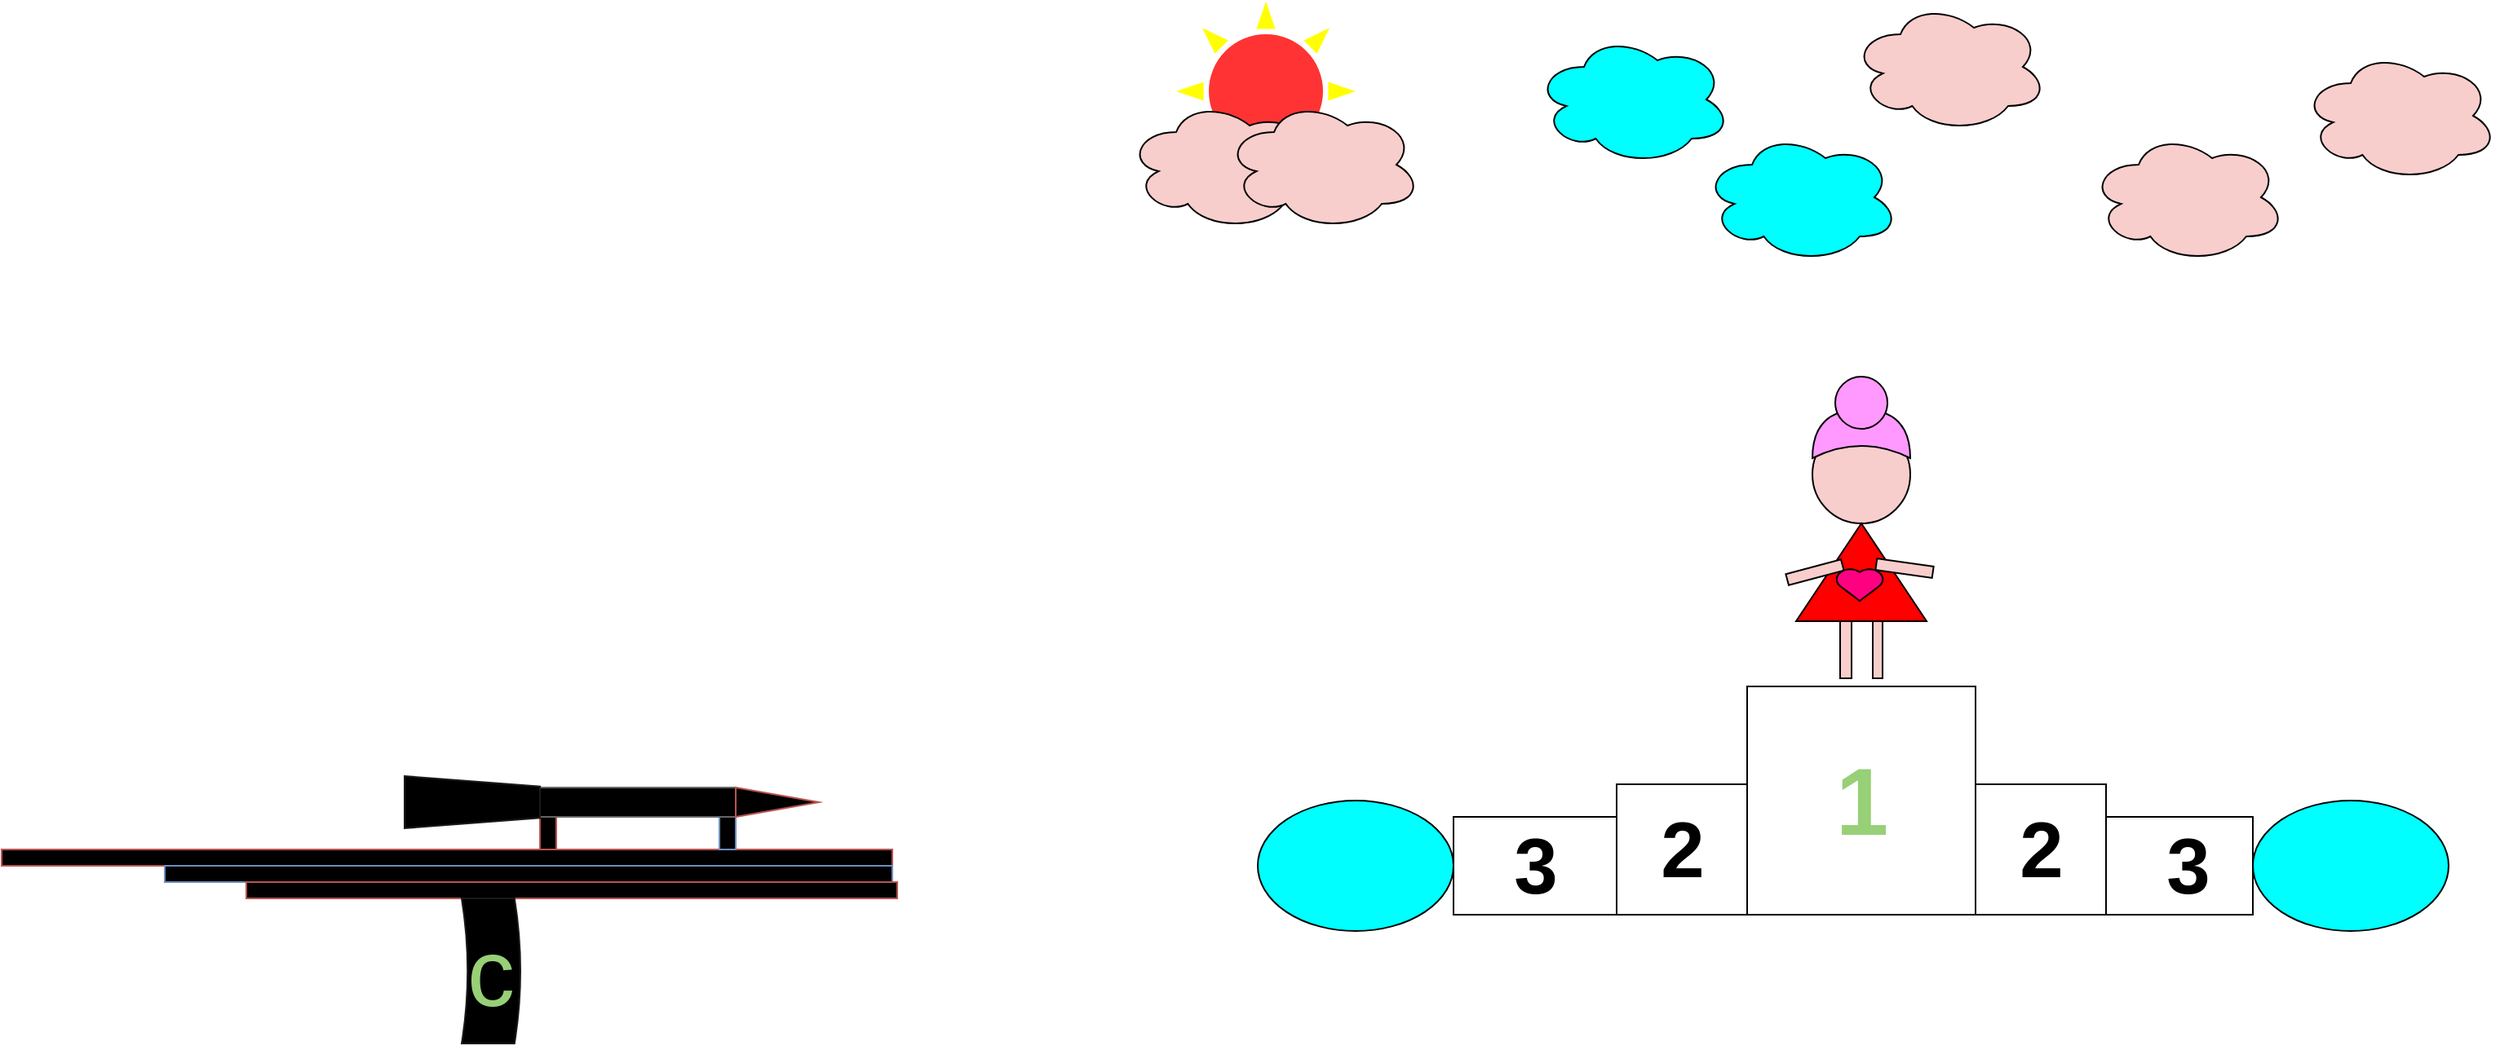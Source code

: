 <mxfile version="12.8.8" type="github">
  <diagram id="wI63MmQ68koySXtprvD7" name="第 1 页">
    <mxGraphModel dx="1773" dy="625" grid="0" gridSize="10" guides="1" tooltips="1" connect="1" arrows="1" fold="1" page="1" pageScale="1" pageWidth="827" pageHeight="1169" math="0" shadow="0">
      <root>
        <mxCell id="0" />
        <mxCell id="1" parent="0" />
        <mxCell id="GBKurf3LtBJvcDkh6TC3-5" value="" style="whiteSpace=wrap;html=1;aspect=fixed;" vertex="1" parent="1">
          <mxGeometry x="350" y="420" width="140" height="140" as="geometry" />
        </mxCell>
        <mxCell id="GBKurf3LtBJvcDkh6TC3-6" value="" style="whiteSpace=wrap;html=1;aspect=fixed;" vertex="1" parent="1">
          <mxGeometry x="490" y="480" width="80" height="80" as="geometry" />
        </mxCell>
        <mxCell id="GBKurf3LtBJvcDkh6TC3-7" value="" style="whiteSpace=wrap;html=1;aspect=fixed;" vertex="1" parent="1">
          <mxGeometry x="270" y="480" width="80" height="80" as="geometry" />
        </mxCell>
        <mxCell id="GBKurf3LtBJvcDkh6TC3-8" value="" style="rounded=0;whiteSpace=wrap;html=1;" vertex="1" parent="1">
          <mxGeometry x="570" y="500" width="90" height="60" as="geometry" />
        </mxCell>
        <mxCell id="GBKurf3LtBJvcDkh6TC3-10" value="" style="rounded=0;whiteSpace=wrap;html=1;" vertex="1" parent="1">
          <mxGeometry x="170" y="500" width="100" height="60" as="geometry" />
        </mxCell>
        <mxCell id="GBKurf3LtBJvcDkh6TC3-26" value="" style="ellipse;whiteSpace=wrap;html=1;aspect=fixed;fillColor=#F8CECC;" vertex="1" parent="1">
          <mxGeometry x="390" y="260" width="60" height="60" as="geometry" />
        </mxCell>
        <mxCell id="GBKurf3LtBJvcDkh6TC3-28" value="" style="triangle;whiteSpace=wrap;html=1;direction=north;fillColor=#FF0000;" vertex="1" parent="1">
          <mxGeometry x="380" y="320" width="80" height="60" as="geometry" />
        </mxCell>
        <mxCell id="GBKurf3LtBJvcDkh6TC3-29" value="" style="rounded=0;whiteSpace=wrap;html=1;direction=south;fillColor=#F8CECC;" vertex="1" parent="1">
          <mxGeometry x="407" y="380" width="7" height="35" as="geometry" />
        </mxCell>
        <mxCell id="GBKurf3LtBJvcDkh6TC3-30" value="" style="rounded=0;whiteSpace=wrap;html=1;direction=south;fillColor=#F8CECC;" vertex="1" parent="1">
          <mxGeometry x="427" y="380" width="6" height="35" as="geometry" />
        </mxCell>
        <mxCell id="GBKurf3LtBJvcDkh6TC3-37" value="" style="verticalLabelPosition=bottom;verticalAlign=top;html=1;shape=mxgraph.basic.sun;fillColor=#FFFF00;strokeColor=none;" vertex="1" parent="1">
          <mxGeometry width="110" height="110" as="geometry" />
        </mxCell>
        <mxCell id="GBKurf3LtBJvcDkh6TC3-38" value="" style="ellipse;whiteSpace=wrap;html=1;aspect=fixed;fillColor=#FF3333;strokeColor=none;" vertex="1" parent="1">
          <mxGeometry x="20" y="20" width="70" height="70" as="geometry" />
        </mxCell>
        <mxCell id="GBKurf3LtBJvcDkh6TC3-39" value="2" style="text;html=1;align=center;verticalAlign=middle;resizable=0;points=[];autosize=1;strokeWidth=3;fontStyle=1;fontSize=48;" vertex="1" parent="1">
          <mxGeometry x="290" y="490" width="40" height="60" as="geometry" />
        </mxCell>
        <mxCell id="GBKurf3LtBJvcDkh6TC3-40" value="2" style="text;html=1;align=center;verticalAlign=middle;resizable=0;points=[];autosize=1;strokeWidth=3;fontStyle=1;fontSize=48;" vertex="1" parent="1">
          <mxGeometry x="510" y="490" width="40" height="60" as="geometry" />
        </mxCell>
        <mxCell id="GBKurf3LtBJvcDkh6TC3-41" value="3" style="text;html=1;align=center;verticalAlign=middle;resizable=0;points=[];autosize=1;strokeWidth=3;fontStyle=1;fontSize=48;" vertex="1" parent="1">
          <mxGeometry x="200" y="500" width="40" height="60" as="geometry" />
        </mxCell>
        <mxCell id="GBKurf3LtBJvcDkh6TC3-43" value="3" style="text;html=1;align=center;verticalAlign=middle;resizable=0;points=[];autosize=1;strokeWidth=3;fontStyle=1;fontSize=48;" vertex="1" parent="1">
          <mxGeometry x="600" y="500" width="40" height="60" as="geometry" />
        </mxCell>
        <mxCell id="GBKurf3LtBJvcDkh6TC3-44" value="1" style="text;html=1;align=center;verticalAlign=middle;resizable=0;points=[];autosize=1;strokeWidth=3;fontStyle=1;fontSize=58;fontColor=#97D077;" vertex="1" parent="1">
          <mxGeometry x="395" y="450" width="50" height="80" as="geometry" />
        </mxCell>
        <mxCell id="GBKurf3LtBJvcDkh6TC3-47" value="" style="rounded=0;whiteSpace=wrap;html=1;direction=south;rotation=75;fillColor=#F8CECC;" vertex="1" parent="1">
          <mxGeometry x="388" y="332.5" width="7" height="35" as="geometry" />
        </mxCell>
        <mxCell id="GBKurf3LtBJvcDkh6TC3-50" value="" style="rounded=0;whiteSpace=wrap;html=1;direction=south;rotation=98;fillColor=#F8CECC;" vertex="1" parent="1">
          <mxGeometry x="443" y="330" width="7" height="35" as="geometry" />
        </mxCell>
        <mxCell id="GBKurf3LtBJvcDkh6TC3-52" value="" style="shape=xor;whiteSpace=wrap;html=1;strokeColor=#000000;strokeWidth=1;fillColor=#FF99FF;fontSize=58;fontColor=#97D077;direction=north;" vertex="1" parent="1">
          <mxGeometry x="390" y="250" width="60" height="30" as="geometry" />
        </mxCell>
        <mxCell id="GBKurf3LtBJvcDkh6TC3-53" value="" style="ellipse;whiteSpace=wrap;html=1;aspect=fixed;strokeColor=#000000;strokeWidth=1;fillColor=#FF99FF;fontSize=58;fontColor=#97D077;" vertex="1" parent="1">
          <mxGeometry x="404" y="230" width="32" height="32" as="geometry" />
        </mxCell>
        <mxCell id="GBKurf3LtBJvcDkh6TC3-54" value="" style="verticalLabelPosition=bottom;verticalAlign=top;html=1;shape=mxgraph.basic.heart;strokeColor=#000000;strokeWidth=1;fillColor=#FF0080;fontSize=58;fontColor=#97D077;" vertex="1" parent="1">
          <mxGeometry x="404" y="347.5" width="30" height="20" as="geometry" />
        </mxCell>
        <mxCell id="GBKurf3LtBJvcDkh6TC3-64" value="" style="ellipse;whiteSpace=wrap;html=1;strokeColor=#000000;strokeWidth=1;fillColor=#00FFFF;fontSize=58;fontColor=#97D077;" vertex="1" parent="1">
          <mxGeometry x="50" y="490" width="120" height="80" as="geometry" />
        </mxCell>
        <mxCell id="GBKurf3LtBJvcDkh6TC3-65" value="" style="ellipse;whiteSpace=wrap;html=1;strokeColor=#000000;strokeWidth=1;fillColor=#00FFFF;fontSize=58;fontColor=#97D077;" vertex="1" parent="1">
          <mxGeometry x="660" y="490" width="120" height="80" as="geometry" />
        </mxCell>
        <mxCell id="GBKurf3LtBJvcDkh6TC3-66" value="" style="ellipse;shape=cloud;whiteSpace=wrap;html=1;strokeColor=#000000;strokeWidth=1;fillColor=#F8CECC;fontSize=58;fontColor=#97D077;" vertex="1" parent="1">
          <mxGeometry x="-30" y="60" width="120" height="80" as="geometry" />
        </mxCell>
        <mxCell id="GBKurf3LtBJvcDkh6TC3-67" value="" style="ellipse;shape=cloud;whiteSpace=wrap;html=1;strokeColor=#000000;strokeWidth=1;fillColor=#00FFFF;fontSize=58;fontColor=#97D077;" vertex="1" parent="1">
          <mxGeometry x="323" y="80" width="120" height="80" as="geometry" />
        </mxCell>
        <mxCell id="GBKurf3LtBJvcDkh6TC3-68" value="" style="ellipse;shape=cloud;whiteSpace=wrap;html=1;strokeColor=#000000;strokeWidth=1;fillColor=#F8CECC;fontSize=58;fontColor=#97D077;" vertex="1" parent="1">
          <mxGeometry x="560" y="80" width="120" height="80" as="geometry" />
        </mxCell>
        <mxCell id="GBKurf3LtBJvcDkh6TC3-69" value="" style="ellipse;shape=cloud;whiteSpace=wrap;html=1;strokeColor=#000000;strokeWidth=1;fillColor=#F8CECC;fontSize=58;fontColor=#97D077;" vertex="1" parent="1">
          <mxGeometry x="690" y="30" width="120" height="80" as="geometry" />
        </mxCell>
        <mxCell id="GBKurf3LtBJvcDkh6TC3-70" value="" style="ellipse;shape=cloud;whiteSpace=wrap;html=1;strokeColor=#000000;strokeWidth=1;fillColor=#F8CECC;fontSize=58;fontColor=#97D077;" vertex="1" parent="1">
          <mxGeometry x="414" width="120" height="80" as="geometry" />
        </mxCell>
        <mxCell id="GBKurf3LtBJvcDkh6TC3-71" value="" style="ellipse;shape=cloud;whiteSpace=wrap;html=1;strokeColor=#000000;strokeWidth=1;fillColor=#F8CECC;fontSize=58;fontColor=#97D077;" vertex="1" parent="1">
          <mxGeometry x="30" y="60" width="120" height="80" as="geometry" />
        </mxCell>
        <mxCell id="GBKurf3LtBJvcDkh6TC3-73" value="" style="ellipse;shape=cloud;whiteSpace=wrap;html=1;strokeColor=#000000;strokeWidth=1;fillColor=#00FFFF;fontSize=58;fontColor=#97D077;" vertex="1" parent="1">
          <mxGeometry x="220" y="20" width="120" height="80" as="geometry" />
        </mxCell>
        <mxCell id="GBKurf3LtBJvcDkh6TC3-83" value="&lt;span style=&quot;color: rgba(0 , 0 , 0 , 0) ; font-family: monospace ; font-size: 0px ; white-space: nowrap&quot;&gt;%3CmxGraphModel%3E%3Croot%3E%3CmxCell%20id%3D%220%22%2F%3E%3CmxCell%20id%3D%221%22%20parent%3D%220%22%2F%3E%3CmxCell%20id%3D%222%22%20value%3D%22%22%20style%3D%22rounded%3D0%3BwhiteSpace%3Dwrap%3Bhtml%3D1%3BstrokeColor%3D%23000000%3BstrokeWidth%3D1%3BfillColor%3Dnone%3BfontSize%3D58%3BfontColor%3D%2397D077%3B%22%20vertex%3D%221%22%20parent%3D%221%22%3E%3CmxGeometry%20x%3D%22-640%22%20y%3D%22520%22%20width%3D%22450%22%20height%3D%2210%22%20as%3D%22geometry%22%2F%3E%3C%2FmxCell%3E%3C%2Froot%3E%3C%2FmxGraphModel%3&lt;/span&gt;" style="rounded=0;whiteSpace=wrap;html=1;strokeColor=#b85450;strokeWidth=1;fillColor=#000000;fontSize=58;" vertex="1" parent="1">
          <mxGeometry x="-720" y="520" width="546" height="10" as="geometry" />
        </mxCell>
        <mxCell id="GBKurf3LtBJvcDkh6TC3-88" value="&lt;span style=&quot;color: rgba(0 , 0 , 0 , 0) ; font-family: monospace ; font-size: 0px ; white-space: nowrap&quot;&gt;%3CmxGraphModel%3E%3Croot%3E%3CmxCell%20id%3D%220%22%2F%3E%3CmxCell%20id%3D%221%22%20parent%3D%220%22%2F%3E%3CmxCell%20id%3D%222%22%20value%3D%22%22%20style%3D%22rounded%3D0%3BwhiteSpace%3Dwrap%3Bhtml%3D1%3BstrokeColor%3D%23000000%3BstrokeWidth%3D1%3BfillColor%3Dnone%3BfontSize%3D58%3BfontColor%3D%2397D077%3B%22%20vertex%3D%221%22%20parent%3D%221%22%3E%3CmxGeometry%20x%3D%22-640%22%20y%3D%22520%22%20width%3D%22450%22%20height%3D%2210%22%20as%3D%22geometry%22%2F%3E%3C%2FmxCell%3E%3C%2Froot%3E%3C%2FmxGraphModel%3&lt;/span&gt;" style="rounded=0;whiteSpace=wrap;html=1;strokeColor=#6c8ebf;strokeWidth=1;fillColor=#000000;fontSize=58;" vertex="1" parent="1">
          <mxGeometry x="-620" y="530" width="446" height="10" as="geometry" />
        </mxCell>
        <mxCell id="GBKurf3LtBJvcDkh6TC3-89" value="&lt;span style=&quot;color: rgba(0 , 0 , 0 , 0) ; font-family: monospace ; font-size: 0px ; white-space: nowrap&quot;&gt;cc&lt;/span&gt;&lt;span style=&quot;color: rgba(0 , 0 , 0 , 0) ; font-family: monospace ; font-size: 0px ; white-space: nowrap&quot;&gt;%3CmxGraphModel%3E%3Croot%3E%3CmxCell%20id%3D%220%22%2F%3E%3CmxCell%20id%3D%221%22%20parent%3D%220%22%2F%3E%3CmxCell%20id%3D%222%22%20value%3D%22%26lt%3Bspan%20style%3D%26quot%3Bcolor%3A%20rgba(0%20%2C%200%20%2C%200%20%2C%200)%20%3B%20font-family%3A%20monospace%20%3B%20font-size%3A%200px%20%3B%20white-space%3A%20nowrap%26quot%3B%26gt%3B%253CmxGraphModel%253E%253Croot%253E%253CmxCell%2520id%253D%25220%2522%252F%253E%253CmxCell%2520id%253D%25221%2522%2520parent%253D%25220%2522%252F%253E%253CmxCell%2520id%253D%25222%2522%2520value%253D%2522%2522%2520style%253D%2522rounded%253D0%253BwhiteSpace%253Dwrap%253Bhtml%253D1%253BstrokeColor%253D%2523000000%253BstrokeWidth%253D1%253BfillColor%253Dnone%253BfontSize%253D58%253BfontColor%253D%252397D077%253B%2522%2520vertex%253D%25221%2522%2520parent%253D%25221%2522%253E%253CmxGeometry%2520x%253D%2522-640%2522%2520y%253D%2522520%2522%2520width%253D%2522450%2522%2520height%253D%252210%2522%2520as%253D%2522geometry%2522%252F%253E%253C%252FmxCell%253E%253C%252Froot%253E%253C%252FmxGraphModel%253%26lt%3B%2Fspan%26gt%3B%22%20style%3D%22rounded%3D0%3BwhiteSpace%3Dwrap%3Bhtml%3D1%3BstrokeColor%3D%23000000%3BstrokeWidth%3D1%3BfillColor%3Dnone%3BfontSize%3D58%3BfontColor%3D%2397D077%3B%22%20vertex%3D%221%22%20parent%3D%221%22%3E%3CmxGeometry%20x%3D%22-620%22%20y%3D%22540%22%20width%3D%22450%22%20height%3D%2210%22%20as%3D%22geometry%22%2F%3E%3C%2FmxCell%3E%3C%2Froot%3E%3C%2FmxGraphModel%3E&lt;/span&gt;&lt;span style=&quot;color: rgba(0 , 0 , 0 , 0) ; font-family: monospace ; font-size: 0px ; white-space: nowrap&quot;&gt;%3CmxGraphModel%3E%3Croot%3E%3CmxCell%20id%3D%220%22%2F%3E%3CmxCell%20id%3D%221%22%20parent%3D%220%22%2F%3E%3CmxCell%20id%3D%222%22%20value%3D%22%26lt%3Bspan%20style%3D%26quot%3Bcolor%3A%20rgba(0%20%2C%200%20%2C%200%20%2C%200)%20%3B%20font-family%3A%20monospace%20%3B%20font-size%3A%200px%20%3B%20white-space%3A%20nowrap%26quot%3B%26gt%3B%253CmxGraphModel%253E%253Croot%253E%253CmxCell%2520id%253D%25220%2522%252F%253E%253CmxCell%2520id%253D%25221%2522%2520parent%253D%25220%2522%252F%253E%253CmxCell%2520id%253D%25222%2522%2520value%253D%2522%2522%2520style%253D%2522rounded%253D0%253BwhiteSpace%253Dwrap%253Bhtml%253D1%253BstrokeColor%253D%2523000000%253BstrokeWidth%253D1%253BfillColor%253Dnone%253BfontSize%253D58%253BfontColor%253D%252397D077%253B%2522%2520vertex%253D%25221%2522%2520parent%253D%25221%2522%253E%253CmxGeometry%2520x%253D%2522-640%2522%2520y%253D%2522520%2522%2520width%253D%2522450%2522%2520height%253D%252210%2522%2520as%253D%2522geometry%2522%252F%253E%253C%252FmxCell%253E%253C%252Froot%253E%253C%252FmxGraphModel%253%26lt%3B%2Fspan%26gt%3B%22%20style%3D%22rounded%3D0%3BwhiteSpace%3Dwrap%3Bhtml%3D1%3BstrokeColor%3D%23000000%3BstrokeWidth%3D1%3BfillColor%3Dnone%3BfontSize%3D58%3BfontColor%3D%2397D077%3B%22%20vertex%3D%221%22%20parent%3D%221%22%3E%3CmxGeometry%20x%3D%22-620%22%20y%3D%22540%22%20width%3D%22450%22%20height%3D%2210%22%20as%3D%22geometry%22%2F%3E%3C%2FmxCell%3E%3C%2Froot%3E%3C%2FmxGraphModel%3E&lt;/span&gt;&lt;span style=&quot;color: rgba(0 , 0 , 0 , 0) ; font-family: monospace ; font-size: 0px ; white-space: nowrap&quot;&gt;%3CmxGraphModel%3E%3Croot%3E%3CmxCell%20id%3D%220%22%2F%3E%3CmxCell%20id%3D%221%22%20parent%3D%220%22%2F%3E%3CmxCell%20id%3D%222%22%20value%3D%22%26lt%3Bspan%20style%3D%26quot%3Bcolor%3A%20rgba(0%20%2C%200%20%2C%200%20%2C%200)%20%3B%20font-family%3A%20monospace%20%3B%20font-size%3A%200px%20%3B%20white-space%3A%20nowrap%26quot%3B%26gt%3B%253CmxGraphModel%253E%253Croot%253E%253CmxCell%2520id%253D%25220%2522%252F%253E%253CmxCell%2520id%253D%25221%2522%2520parent%253D%25220%2522%252F%253E%253CmxCell%2520id%253D%25222%2522%2520value%253D%2522%2522%2520style%253D%2522rounded%253D0%253BwhiteSpace%253Dwrap%253Bhtml%253D1%253BstrokeColor%253D%2523000000%253BstrokeWidth%253D1%253BfillColor%253Dnone%253BfontSize%253D58%253BfontColor%253D%252397D077%253B%2522%2520vertex%253D%25221%2522%2520parent%253D%25221%2522%253E%253CmxGeometry%2520x%253D%2522-640%2522%2520y%253D%2522520%2522%2520width%253D%2522450%2522%2520height%253D%252210%2522%2520as%253D%2522geometry%2522%252F%253E%253C%252FmxCell%253E%253C%252Froot%253E%253C%252FmxGraphModel%253%26lt%3B%2Fspan%26gt%3B%22%20style%3D%22rounded%3D0%3BwhiteSpace%3Dwrap%3Bhtml%3D1%3BstrokeColor%3D%23000000%3BstrokeWidth%3D1%3BfillColor%3Dnone%3BfontSize%3D58%3BfontColor%3D%2397D077%3B%22%20vertex%3D%221%22%20parent%3D%221%22%3E%3CmxGeometry%20x%3D%22-620%22%20y%3D%22540%22%20width%3D%22450%22%20height%3D%2210%22%20as%3D%22geometry%22%2F%3E%3C%2FmxCell%3E%3C%2Froot%3E%3C%2FmxGraphModel%3E&lt;/span&gt;&lt;span style=&quot;color: rgba(0 , 0 , 0 , 0) ; font-family: monospace ; font-size: 0px ; white-space: nowrap&quot;&gt;%3CmxGraphModel%3E%3Croot%3E%3CmxCell%20id%3D%220%22%2F%3E%3CmxCell%20id%3D%221%22%20parent%3D%220%22%2F%3E%3CmxCell%20id%3D%222%22%20value%3D%22%26lt%3Bspan%20style%3D%26quot%3Bcolor%3A%20rgba(0%20%2C%200%20%2C%200%20%2C%200)%20%3B%20font-family%3A%20monospace%20%3B%20font-size%3A%200px%20%3B%20white-space%3A%20nowrap%26quot%3B%26gt%3B%253CmxGraphModel%253E%253Croot%253E%253CmxCell%2520id%253D%25220%2522%252F%253E%253CmxCell%2520id%253D%25221%2522%2520parent%253D%25220%2522%252F%253E%253CmxCell%2520id%253D%25222%2522%2520value%253D%2522%2522%2520style%253D%2522rounded%253D0%253BwhiteSpace%253Dwrap%253Bhtml%253D1%253BstrokeColor%253D%2523000000%253BstrokeWidth%253D1%253BfillColor%253Dnone%253BfontSize%253D58%253BfontColor%253D%252397D077%253B%2522%2520vertex%253D%25221%2522%2520parent%253D%25221%2522%253E%253CmxGeometry%2520x%253D%2522-640%2522%2520y%253D%2522520%2522%2520width%253D%2522450%2522%2520height%253D%252210%2522%2520as%253D%2522geometry%2522%252F%253E%253C%252FmxCell%253E%253C%252Froot%253E%253C%252FmxGraphModel%253%26lt%3B%2Fspan%26gt%3B%22%20style%3D%22rounded%3D0%3BwhiteSpace%3Dwrap%3Bhtml%3D1%3BstrokeColor%3D%23000000%3BstrokeWidth%3D1%3BfillColor%3Dnone%3BfontSize%3D58%3BfontColor%3D%2397D077%3B%22%20vertex%3D%221%22%20parent%3D%221%22%3E%3CmxGeometry%20x%3D%22-620%22%20y%3D%22540%22%20width%3D%22450%22%20height%3D%2210%22%20as%3D%22geometry%22%2F%3E%3C%2FmxCell%3E%3C%2Froot%3E%3C%2FmxGraphModel%3E&lt;/span&gt;&lt;span style=&quot;color: rgba(0 , 0 , 0 , 0) ; font-family: monospace ; font-size: 0px ; white-space: nowrap&quot;&gt;%3CmxGraphModel%3E%3Croot%3E%3CmxCell%20id%3D%220%22%2F%3E%3CmxCell%20id%3D%221%22%20parent%3D%220%22%2F%3E%3CmxCell%20id%3D%222%22%20value%3D%22%26lt%3Bspan%20style%3D%26quot%3Bcolor%3A%20rgba(0%20%2C%200%20%2C%200%20%2C%200)%20%3B%20font-family%3A%20monospace%20%3B%20font-size%3A%200px%20%3B%20white-space%3A%20nowrap%26quot%3B%26gt%3B%253CmxGraphModel%253E%253Croot%253E%253CmxCell%2520id%253D%25220%2522%252F%253E%253CmxCell%2520id%253D%25221%2522%2520parent%253D%25220%2522%252F%253E%253CmxCell%2520id%253D%25222%2522%2520value%253D%2522%2522%2520style%253D%2522rounded%253D0%253BwhiteSpace%253Dwrap%253Bhtml%253D1%253BstrokeColor%253D%2523000000%253BstrokeWidth%253D1%253BfillColor%253Dnone%253BfontSize%253D58%253BfontColor%253D%252397D077%253B%2522%2520vertex%253D%25221%2522%2520parent%253D%25221%2522%253E%253CmxGeometry%2520x%253D%2522-640%2522%2520y%253D%2522520%2522%2520width%253D%2522450%2522%2520height%253D%252210%2522%2520as%253D%2522geometry%2522%252F%253E%253C%252FmxCell%253E%253C%252Froot%253E%253C%252FmxGraphModel%253%26lt%3B%2Fspan%26gt%3B%22%20style%3D%22rounded%3D0%3BwhiteSpace%3Dwrap%3Bhtml%3D1%3BstrokeColor%3D%23000000%3BstrokeWidth%3D1%3BfillColor%3Dnone%3BfontSize%3D58%3BfontColor%3D%2397D077%3B%22%20vertex%3D%221%22%20parent%3D%221%22%3E%3CmxGeometry%20x%3D%22-620%22%20y%3D%22540%22%20width%3D%22450%22%20height%3D%2210%22%20as%3D%22geometry%22%2F%3E%3C%2FmxCell%3E%3C%2Froot%3E%3C%2FmxGraphModel%3E&lt;/span&gt;&lt;span style=&quot;color: rgba(0 , 0 , 0 , 0) ; font-family: monospace ; font-size: 0px ; white-space: nowrap&quot;&gt;%3CmxGraphModel%3E%3Croot%3E%3CmxCell%20id%3D%220%22%2F%3E%3CmxCell%20id%3D%221%22%20parent%3D%220%22%2F%3E%3CmxCell%20id%3D%222%22%20value%3D%22%26lt%3Bspan%20style%3D%26quot%3Bcolor%3A%20rgba(0%20%2C%200%20%2C%200%20%2C%200)%20%3B%20font-family%3A%20monospace%20%3B%20font-size%3A%200px%20%3B%20white-space%3A%20nowrap%26quot%3B%26gt%3B%253CmxGraphModel%253E%253Croot%253E%253CmxCell%2520id%253D%25220%2522%252F%253E%253CmxCell%2520id%253D%25221%2522%2520parent%253D%25220%2522%252F%253E%253CmxCell%2520id%253D%25222%2522%2520value%253D%2522%2522%2520style%253D%2522rounded%253D0%253BwhiteSpace%253Dwrap%253Bhtml%253D1%253BstrokeColor%253D%2523000000%253BstrokeWidth%253D1%253BfillColor%253Dnone%253BfontSize%253D58%253BfontColor%253D%252397D077%253B%2522%2520vertex%253D%25221%2522%2520parent%253D%25221%2522%253E%253CmxGeometry%2520x%253D%2522-640%2522%2520y%253D%2522520%2522%2520width%253D%2522450%2522%2520height%253D%252210%2522%2520as%253D%2522geometry%2522%252F%253E%253C%252FmxCell%253E%253C%252Froot%253E%253C%252FmxGraphModel%253%26lt%3B%2Fspan%26gt%3B%22%20style%3D%22rounded%3D0%3BwhiteSpace%3Dwrap%3Bhtml%3D1%3BstrokeColor%3D%23000000%3BstrokeWidth%3D1%3BfillColor%3Dnone%3BfontSize%3D58%3BfontColor%3D%2397D077%3B%22%20vertex%3D%221%22%20parent%3D%221%22%3E%3CmxGeometry%20x%3D%22-620%22%20y%3D%22540%22%20width%3D%22450%22%20height%3D%2210%22%20as%3D%22geometry%22%2F%3E%3C%2FmxCell%3E%3C%2Froot%3E%3C%2FmxGraphModel%3E&lt;/span&gt;&lt;span style=&quot;color: rgba(0 , 0 , 0 , 0) ; font-family: monospace ; font-size: 0px ; white-space: nowrap&quot;&gt;%3CmxGraphModel%3E%3Croot%3E%3CmxCell%20id%3D%220%22%2F%3E%3CmxCell%20id%3D%221%22%20parent%3D%220%22%2F%3E%3CmxCell%20id%3D%222%22%20value%3D%22%26lt%3Bspan%20style%3D%26quot%3Bcolor%3A%20rgba(0%20%2C%200%20%2C%200%20%2C%200)%20%3B%20font-family%3A%20monospace%20%3B%20font-size%3A%200px%20%3B%20white-space%3A%20nowrap%26quot%3B%26gt%3B%253CmxGraphModel%253E%253Croot%253E%253CmxCell%2520id%253D%25220%2522%252F%253E%253CmxCell%2520id%253D%25221%2522%2520parent%253D%25220%2522%252F%253E%253CmxCell%2520id%253D%25222%2522%2520value%253D%2522%2522%2520style%253D%2522rounded%253D0%253BwhiteSpace%253Dwrap%253Bhtml%253D1%253BstrokeColor%253D%2523000000%253BstrokeWidth%253D1%253BfillColor%253Dnone%253BfontSize%253D58%253BfontColor%253D%252397D077%253B%2522%2520vertex%253D%25221%2522%2520parent%253D%25221%2522%253E%253CmxGeometry%2520x%253D%2522-640%2522%2520y%253D%2522520%2522%2520width%253D%2522450%2522%2520height%253D%252210%2522%2520as%253D%2522geometry%2522%252F%253E%253C%252FmxCell%253E%253C%252Froot%253E%253C%252FmxGraphModel%253%26lt%3B%2Fspan%26gt%3B%22%20style%3D%22rounded%3D0%3BwhiteSpace%3Dwrap%3Bhtml%3D1%3BstrokeColor%3D%23000000%3BstrokeWidth%3D1%3BfillColor%3Dnone%3BfontSize%3D58%3BfontColor%3D%2397D077%3B%22%20vertex%3D%221%22%20parent%3D%221%22%3E%3CmxGeometry%20x%3D%22-620%22%20y%3D%22540%22%20width%3D%22450%22%20height%3D%2210%22%20as%3D%22geometry%22%2F%3E%3C%2FmxCell%3E%3C%2Froot%3E%3C%2FmxGraphModel%3E&lt;/span&gt;" style="rounded=0;whiteSpace=wrap;html=1;strokeColor=#b85450;strokeWidth=1;fillColor=#000000;fontSize=58;" vertex="1" parent="1">
          <mxGeometry x="-570" y="540" width="399" height="10" as="geometry" />
        </mxCell>
        <mxCell id="GBKurf3LtBJvcDkh6TC3-91" value="&lt;div style=&quot;text-align: center&quot;&gt;&lt;br&gt;&lt;/div&gt;&lt;span style=&quot;color: rgba(0 , 0 , 0 , 0) ; font-family: monospace ; font-size: 0px ; white-space: nowrap&quot;&gt;%3CmxGraphModel%3E%3Croot%3E%3CmxCell%20id%3D%220%22%2F%3E%3CmxCell%20id%3D%221%22%20parent%3D%220%22%2F%3E%3CmxCell%20id%3D%222%22%20value%3D%22%22%20style%3D%22rounded%3D0%3BwhiteSpace%3Dwrap%3Bhtml%3D1%3BstrokeColor%3D%23000000%3BstrokeWidth%3D1%3BfillColor%3Dnone%3BfontSize%3D58%3BfontColor%3D%2397D077%3Bdirection%3Dsouth%3B%22%20vertex%3D%221%22%20parent%3D%221%22%3E%3CmxGeometry%20x%3D%22-400%22%20y%3D%22500%22%20width%3D%2210%22%20height%3D%2220%22%20as%3D%22geometry%22%2F%3E%3C%2FmxCell%3E%3C%2Froot%3E%3C%2FmxGraphModel%&lt;/span&gt;&lt;div style=&quot;text-align: center&quot;&gt;&lt;span style=&quot;color: rgba(0 , 0 , 0 , 0) ; font-family: monospace ; font-size: 0px ; white-space: nowrap&quot;&gt;%3CmxGraphModel%3E%3Croot%3E%3CmxCell%20id%3D%220%22%2F%3E%3CmxCell%20id%3D%221%22%20parent%3D%220%22%2F%3E%3CmxCell%20id%3D%222%22%20value%3D%22%22%20style%3D%22rounded%3D0%3BwhiteSpace%3Dwrap%3Bhtml%3D1%3BstrokeColor%3D%23000000%3BstrokeWidth%3D1%3BfillColor%3Dnone%3BfontSize%3D58%3BfontColor%3D%2397D077%3Bdirection%3Dsouth%3B%22%20vertex%3D%221%22%20parent%3D%221%22%3E%3CmxGeometry%20x%3D%22-400%22%20y%3D%22500%22%20width%3D%2210%22%20height%3D%2220%22%20as%3D%22geometry%22%2F%3E%3C%2FmxCell%3E%3C%2Froot%3E%3C%2FmxGraphModel%3&lt;/span&gt;&lt;/div&gt;" style="rounded=0;whiteSpace=wrap;html=1;strokeColor=#b85450;strokeWidth=1;fillColor=#000000;fontSize=58;direction=south;" vertex="1" parent="1">
          <mxGeometry x="-390" y="500" width="10" height="20" as="geometry" />
        </mxCell>
        <mxCell id="GBKurf3LtBJvcDkh6TC3-92" value="&lt;div style=&quot;text-align: center&quot;&gt;&lt;br&gt;&lt;/div&gt;&lt;span style=&quot;color: rgba(0 , 0 , 0 , 0) ; font-family: monospace ; font-size: 0px ; white-space: nowrap&quot;&gt;%3CmxGraphModel%3E%3Croot%3E%3CmxCell%20id%3D%220%22%2F%3E%3CmxCell%20id%3D%221%22%20parent%3D%220%22%2F%3E%3CmxCell%20id%3D%222%22%20value%3D%22%22%20style%3D%22rounded%3D0%3BwhiteSpace%3Dwrap%3Bhtml%3D1%3BstrokeColor%3D%23000000%3BstrokeWidth%3D1%3BfillColor%3Dnone%3BfontSize%3D58%3BfontColor%3D%2397D077%3Bdirection%3Dsouth%3B%22%20vertex%3D%221%22%20parent%3D%221%22%3E%3CmxGeometry%20x%3D%22-400%22%20y%3D%22500%22%20width%3D%2210%22%20height%3D%2220%22%20as%3D%22geometry%22%2F%3E%3C%2FmxCell%3E%3C%2Froot%3E%3C%2FmxGraphModel%&lt;/span&gt;&lt;div style=&quot;text-align: center&quot;&gt;&lt;span style=&quot;color: rgba(0 , 0 , 0 , 0) ; font-family: monospace ; font-size: 0px ; white-space: nowrap&quot;&gt;%3CmxGraphModel%3E%3Croot%3E%3CmxCell%20id%3D%220%22%2F%3E%3CmxCell%20id%3D%221%22%20parent%3D%220%22%2F%3E%3CmxCell%20id%3D%222%22%20value%3D%22%22%20style%3D%22rounded%3D0%3BwhiteSpace%3Dwrap%3Bhtml%3D1%3BstrokeColor%3D%23000000%3BstrokeWidth%3D1%3BfillColor%3Dnone%3BfontSize%3D58%3BfontColor%3D%2397D077%3Bdirection%3Dsouth%3B%22%20vertex%3D%221%22%20parent%3D%221%22%3E%3CmxGeometry%20x%3D%22-400%22%20y%3D%22500%22%20width%3D%2210%22%20height%3D%2220%22%20as%3D%22geometry%22%2F%3E%3C%2FmxCell%3E%3C%2Froot%3E%3C%2FmxGraphModel%3&lt;/span&gt;&lt;/div&gt;" style="rounded=0;whiteSpace=wrap;html=1;strokeColor=#6c8ebf;strokeWidth=1;fillColor=#000000;fontSize=58;direction=south;" vertex="1" parent="1">
          <mxGeometry x="-280" y="500" width="10" height="20" as="geometry" />
        </mxCell>
        <mxCell id="GBKurf3LtBJvcDkh6TC3-96" value="" style="rounded=0;whiteSpace=wrap;html=1;strokeColor=#666666;strokeWidth=1;fillColor=#000000;fontSize=58;fontColor=#333333;" vertex="1" parent="1">
          <mxGeometry x="-390" y="482" width="120" height="18" as="geometry" />
        </mxCell>
        <mxCell id="GBKurf3LtBJvcDkh6TC3-99" value="" style="triangle;whiteSpace=wrap;html=1;strokeColor=#b85450;strokeWidth=1;fillColor=#000000;fontSize=58;" vertex="1" parent="1">
          <mxGeometry x="-270" y="482" width="51" height="18" as="geometry" />
        </mxCell>
        <mxCell id="GBKurf3LtBJvcDkh6TC3-104" value="" style="shape=trapezoid;perimeter=trapezoidPerimeter;whiteSpace=wrap;html=1;strokeColor=#1A1A1A;strokeWidth=1;fillColor=#000000;fontSize=58;fontColor=#97D077;direction=south;" vertex="1" parent="1">
          <mxGeometry x="-473" y="475" width="83" height="32" as="geometry" />
        </mxCell>
        <mxCell id="GBKurf3LtBJvcDkh6TC3-106" value="c&lt;span style=&quot;color: rgba(0 , 0 , 0 , 0) ; font-family: monospace ; font-size: 0px ; white-space: nowrap&quot;&gt;%3CmxGraphModel%3E%3Croot%3E%3CmxCell%20id%3D%220%22%2F%3E%3CmxCell%20id%3D%221%22%20parent%3D%220%22%2F%3E%3CmxCell%20id%3D%222%22%20value%3D%22%22%20style%3D%22shape%3DdataStorage%3BwhiteSpace%3Dwrap%3Bhtml%3D1%3BstrokeColor%3D%231A1A1A%3BstrokeWidth%3D1%3BfillColor%3D%23000000%3BfontSize%3D58%3BfontColor%3D%2397D077%3Bdirection%3Dwest%3B%22%20vertex%3D%221%22%20parent%3D%221%22%3E%3CmxGeometry%20x%3D%22-438%22%20y%3D%22550%22%20width%3D%2236%22%20height%3D%2289%22%20as%3D%22geometry%22%2F%3E%3C%2FmxCell%3E%3C%2Froot%3E%3C%2FmxGraphModel%3E&lt;/span&gt;" style="shape=dataStorage;whiteSpace=wrap;html=1;strokeColor=#1A1A1A;strokeWidth=1;fillColor=#000000;fontSize=58;fontColor=#97D077;direction=west;" vertex="1" parent="1">
          <mxGeometry x="-438" y="550" width="36" height="89" as="geometry" />
        </mxCell>
        <mxCell id="GBKurf3LtBJvcDkh6TC3-108" style="edgeStyle=orthogonalEdgeStyle;rounded=0;orthogonalLoop=1;jettySize=auto;html=1;exitX=0.5;exitY=0;exitDx=0;exitDy=0;fontSize=58;fontColor=#97D077;" edge="1" parent="1" source="GBKurf3LtBJvcDkh6TC3-106" target="GBKurf3LtBJvcDkh6TC3-106">
          <mxGeometry relative="1" as="geometry" />
        </mxCell>
      </root>
    </mxGraphModel>
  </diagram>
</mxfile>
